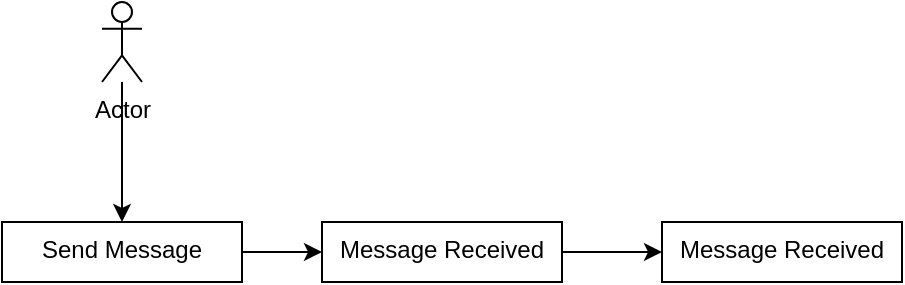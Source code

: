 <mxfile>
    <diagram id="yiUFdmM7ZMQAX9hIOiX3" name="Page-1">
        <mxGraphModel dx="964" dy="573" grid="1" gridSize="10" guides="1" tooltips="1" connect="1" arrows="1" fold="1" page="1" pageScale="1" pageWidth="850" pageHeight="1100" math="0" shadow="0">
            <root>
                <mxCell id="0"/>
                <mxCell id="1" parent="0"/>
                <mxCell id="4" value="" style="edgeStyle=none;html=1;" edge="1" parent="1" source="2" target="3">
                    <mxGeometry relative="1" as="geometry"/>
                </mxCell>
                <mxCell id="2" value="Actor" style="shape=umlActor;verticalLabelPosition=bottom;verticalAlign=top;html=1;outlineConnect=0;" vertex="1" parent="1">
                    <mxGeometry x="60" y="110" width="20" height="40" as="geometry"/>
                </mxCell>
                <mxCell id="6" value="" style="edgeStyle=none;html=1;" edge="1" parent="1" source="3" target="5">
                    <mxGeometry relative="1" as="geometry"/>
                </mxCell>
                <mxCell id="3" value="Send Message" style="whiteSpace=wrap;html=1;verticalAlign=top;align=center;" vertex="1" parent="1">
                    <mxGeometry x="10" y="220" width="120" height="30" as="geometry"/>
                </mxCell>
                <mxCell id="8" value="" style="edgeStyle=none;html=1;" edge="1" parent="1" source="5" target="7">
                    <mxGeometry relative="1" as="geometry"/>
                </mxCell>
                <mxCell id="5" value="Message Received" style="whiteSpace=wrap;html=1;verticalAlign=top;align=center;" vertex="1" parent="1">
                    <mxGeometry x="170" y="220" width="120" height="30" as="geometry"/>
                </mxCell>
                <mxCell id="7" value="Message Received" style="whiteSpace=wrap;html=1;verticalAlign=top;align=center;" vertex="1" parent="1">
                    <mxGeometry x="340" y="220" width="120" height="30" as="geometry"/>
                </mxCell>
            </root>
        </mxGraphModel>
    </diagram>
</mxfile>